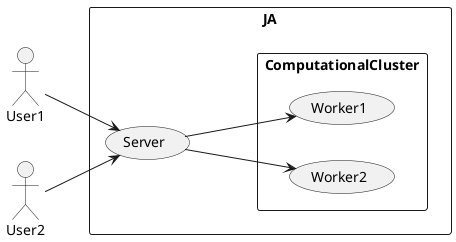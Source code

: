 @startuml
left to right direction

actor User1
actor User2

rectangle JA {
    usecase Server
    User1 --> Server
    User2 --> Server

    rectangle ComputationalCluster {
        usecase Worker1
        Server --> Worker1
        usecase Worker2
        Server --> Worker2
    }
}

@enduml
